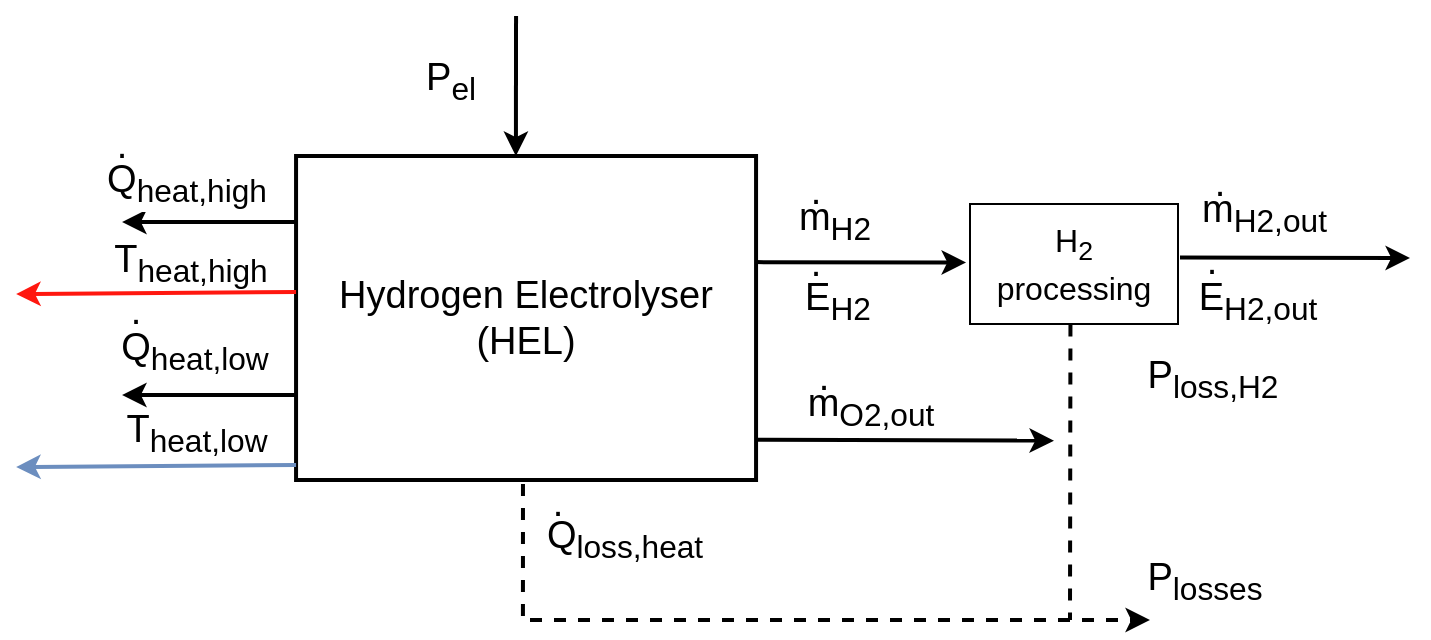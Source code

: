 <mxfile version="21.3.7" type="device">
  <diagram id="lZtMAotlkgFh4TRdy8GD" name="Seite-1">
    <mxGraphModel dx="675" dy="462" grid="0" gridSize="10" guides="1" tooltips="1" connect="1" arrows="1" fold="1" page="1" pageScale="1" pageWidth="827" pageHeight="1169" math="0" shadow="0">
      <root>
        <mxCell id="0" />
        <mxCell id="1" parent="0" />
        <mxCell id="0Lt53XmSsZHqnJwjP2_6-42" value="" style="endArrow=none;html=1;rounded=0;fontSize=19;strokeWidth=2;dashed=1;endFill=0;" parent="1" edge="1">
          <mxGeometry width="50" height="50" relative="1" as="geometry">
            <mxPoint x="366.5" y="428" as="sourcePoint" />
            <mxPoint x="366.47" y="518" as="targetPoint" />
          </mxGeometry>
        </mxCell>
        <mxCell id="0Lt53XmSsZHqnJwjP2_6-43" value="Q&lt;sub&gt;loss,heat&lt;/sub&gt;" style="edgeLabel;html=1;align=center;verticalAlign=middle;resizable=0;points=[];fontSize=19;" parent="0Lt53XmSsZHqnJwjP2_6-42" vertex="1" connectable="0">
          <mxGeometry x="-0.447" y="-1" relative="1" as="geometry">
            <mxPoint x="51" y="27" as="offset" />
          </mxGeometry>
        </mxCell>
        <mxCell id="edbJ2biws5o5_GoP5meb-9" value="P&lt;sub&gt;loss,H2&lt;/sub&gt;" style="edgeLabel;html=1;align=center;verticalAlign=middle;resizable=0;points=[];fontSize=19;" parent="0Lt53XmSsZHqnJwjP2_6-42" vertex="1" connectable="0">
          <mxGeometry x="-0.447" y="-1" relative="1" as="geometry">
            <mxPoint x="345" y="-53" as="offset" />
          </mxGeometry>
        </mxCell>
        <mxCell id="edbJ2biws5o5_GoP5meb-10" value="P&lt;sub&gt;losses&lt;/sub&gt;" style="edgeLabel;html=1;align=center;verticalAlign=middle;resizable=0;points=[];fontSize=19;" parent="0Lt53XmSsZHqnJwjP2_6-42" vertex="1" connectable="0">
          <mxGeometry x="-0.447" y="-1" relative="1" as="geometry">
            <mxPoint x="341" y="48" as="offset" />
          </mxGeometry>
        </mxCell>
        <mxCell id="0Lt53XmSsZHqnJwjP2_6-31" value="&lt;font style=&quot;font-size: 19px;&quot;&gt;Hydrogen Electrolyser (HEL)&lt;/font&gt;" style="rounded=0;whiteSpace=wrap;html=1;strokeWidth=2;fillColor=#FFFFFF;" parent="1" vertex="1">
          <mxGeometry x="253.03" y="288" width="230" height="162" as="geometry" />
        </mxCell>
        <mxCell id="0Lt53XmSsZHqnJwjP2_6-34" value="" style="endArrow=classic;html=1;rounded=0;fontSize=19;entryX=-0.009;entryY=0.171;entryDx=0;entryDy=0;entryPerimeter=0;strokeWidth=2;" parent="1" edge="1">
          <mxGeometry width="50" height="50" relative="1" as="geometry">
            <mxPoint x="363.02" y="218" as="sourcePoint" />
            <mxPoint x="362.95" y="288" as="targetPoint" />
          </mxGeometry>
        </mxCell>
        <mxCell id="0Lt53XmSsZHqnJwjP2_6-35" value="P&lt;sub&gt;el&lt;/sub&gt;" style="edgeLabel;html=1;align=center;verticalAlign=middle;resizable=0;points=[];fontSize=19;" parent="0Lt53XmSsZHqnJwjP2_6-34" vertex="1" connectable="0">
          <mxGeometry x="-0.447" y="-1" relative="1" as="geometry">
            <mxPoint x="-32" y="13" as="offset" />
          </mxGeometry>
        </mxCell>
        <mxCell id="0Lt53XmSsZHqnJwjP2_6-38" value="" style="endArrow=classic;html=1;rounded=0;fontSize=19;strokeWidth=2;" parent="1" edge="1">
          <mxGeometry width="50" height="50" relative="1" as="geometry">
            <mxPoint x="483.03" y="429.88" as="sourcePoint" />
            <mxPoint x="632" y="430.32" as="targetPoint" />
          </mxGeometry>
        </mxCell>
        <mxCell id="0Lt53XmSsZHqnJwjP2_6-39" value="m&lt;sub&gt;O2,out&lt;/sub&gt;" style="edgeLabel;html=1;align=center;verticalAlign=middle;resizable=0;points=[];fontSize=19;" parent="0Lt53XmSsZHqnJwjP2_6-38" vertex="1" connectable="0">
          <mxGeometry x="-0.447" y="-1" relative="1" as="geometry">
            <mxPoint x="16" y="-17" as="offset" />
          </mxGeometry>
        </mxCell>
        <mxCell id="0Lt53XmSsZHqnJwjP2_6-47" value="E&lt;sub&gt;H2&lt;/sub&gt;" style="text;html=1;strokeColor=none;fillColor=none;align=center;verticalAlign=middle;whiteSpace=wrap;rounded=0;fontSize=19;" parent="1" vertex="1">
          <mxGeometry x="494" y="346" width="60" height="30" as="geometry" />
        </mxCell>
        <mxCell id="0Lt53XmSsZHqnJwjP2_6-49" value=".&lt;br&gt;" style="text;html=1;strokeColor=none;fillColor=none;align=center;verticalAlign=middle;whiteSpace=wrap;rounded=0;fontSize=19;" parent="1" vertex="1">
          <mxGeometry x="136" y="268" width="60" height="30" as="geometry" />
        </mxCell>
        <mxCell id="0Lt53XmSsZHqnJwjP2_6-46" value="Q&lt;sub&gt;heat,high&lt;/sub&gt;" style="endArrow=classic;html=1;rounded=0;strokeColor=#000000;fontSize=19;strokeWidth=2;" parent="1" edge="1">
          <mxGeometry x="0.265" y="-19" width="50" height="50" relative="1" as="geometry">
            <mxPoint x="253.03" y="321" as="sourcePoint" />
            <mxPoint x="166.03" y="321" as="targetPoint" />
            <mxPoint as="offset" />
          </mxGeometry>
        </mxCell>
        <mxCell id="0Lt53XmSsZHqnJwjP2_6-52" value=".&lt;br&gt;" style="text;html=1;strokeColor=none;fillColor=none;align=center;verticalAlign=middle;whiteSpace=wrap;rounded=0;fontSize=19;" parent="1" vertex="1">
          <mxGeometry x="487" y="384" width="60" height="30" as="geometry" />
        </mxCell>
        <mxCell id="0Lt53XmSsZHqnJwjP2_6-55" value="" style="endArrow=classic;html=1;rounded=0;fontSize=19;strokeColor=#FF170F;strokeWidth=2;" parent="1" edge="1">
          <mxGeometry width="50" height="50" relative="1" as="geometry">
            <mxPoint x="253.03" y="356" as="sourcePoint" />
            <mxPoint x="113.07" y="357" as="targetPoint" />
          </mxGeometry>
        </mxCell>
        <mxCell id="0Lt53XmSsZHqnJwjP2_6-56" value="T&lt;sub&gt;heat,high&lt;/sub&gt;" style="edgeLabel;html=1;align=center;verticalAlign=middle;resizable=0;points=[];fontSize=19;labelBackgroundColor=none;" parent="0Lt53XmSsZHqnJwjP2_6-55" vertex="1" connectable="0">
          <mxGeometry x="-0.447" y="-1" relative="1" as="geometry">
            <mxPoint x="-15" y="-14" as="offset" />
          </mxGeometry>
        </mxCell>
        <mxCell id="0Lt53XmSsZHqnJwjP2_6-66" value=".&lt;br&gt;" style="text;html=1;strokeColor=none;fillColor=none;align=center;verticalAlign=middle;whiteSpace=wrap;rounded=0;fontSize=19;" parent="1" vertex="1">
          <mxGeometry x="354" y="447" width="60" height="30" as="geometry" />
        </mxCell>
        <mxCell id="9B9aA9WujrgHKCgmpcFo-12" value="&lt;font style=&quot;font-size: 19px;&quot;&gt;&lt;span style=&quot;color: rgb(0, 0, 0); font-family: Helvetica; font-style: normal; font-variant-ligatures: normal; font-variant-caps: normal; font-weight: 400; letter-spacing: normal; orphans: 2; text-align: center; text-indent: 0px; text-transform: none; widows: 2; word-spacing: 0px; -webkit-text-stroke-width: 0px; background-color: rgb(255, 255, 255); text-decoration-thickness: initial; text-decoration-style: initial; text-decoration-color: initial; float: none; display: inline !important;&quot;&gt;m&lt;/span&gt;&lt;sub style=&quot;color: rgb(0, 0, 0); font-family: Helvetica; font-style: normal; font-variant-ligatures: normal; font-variant-caps: normal; font-weight: 400; letter-spacing: normal; orphans: 2; text-align: center; text-indent: 0px; text-transform: none; widows: 2; word-spacing: 0px; -webkit-text-stroke-width: 0px; text-decoration-thickness: initial; text-decoration-style: initial; text-decoration-color: initial;&quot;&gt;H2,out&lt;/sub&gt;&lt;/font&gt;" style="text;whiteSpace=wrap;html=1;fontSize=19;verticalAlign=middle;" parent="1" vertex="1">
          <mxGeometry x="704" y="292" width="95" height="50" as="geometry" />
        </mxCell>
        <mxCell id="9B9aA9WujrgHKCgmpcFo-14" value="&lt;font color=&quot;#000000&quot;&gt;H&lt;sub&gt;2&lt;/sub&gt;&lt;br&gt;processing&lt;/font&gt;" style="rounded=0;whiteSpace=wrap;html=1;fontSize=16;fontColor=#FF4A4A;" parent="1" vertex="1">
          <mxGeometry x="590" y="312" width="104" height="60" as="geometry" />
        </mxCell>
        <mxCell id="9B9aA9WujrgHKCgmpcFo-17" value="&lt;font style=&quot;font-size: 19px;&quot;&gt;E&lt;sub&gt;H2,out&lt;/sub&gt;&lt;/font&gt;" style="text;html=1;strokeColor=none;fillColor=none;align=center;verticalAlign=middle;whiteSpace=wrap;rounded=0;fontSize=19;" parent="1" vertex="1">
          <mxGeometry x="704" y="346" width="60" height="30" as="geometry" />
        </mxCell>
        <mxCell id="9B9aA9WujrgHKCgmpcFo-24" value=".&lt;br&gt;" style="text;html=1;strokeColor=none;fillColor=none;align=center;verticalAlign=middle;whiteSpace=wrap;rounded=0;fontSize=19;" parent="1" vertex="1">
          <mxGeometry x="483.03" y="327" width="60" height="30" as="geometry" />
        </mxCell>
        <mxCell id="9B9aA9WujrgHKCgmpcFo-27" value="" style="endArrow=classic;html=1;rounded=0;fontSize=19;strokeWidth=2;" parent="1" edge="1">
          <mxGeometry width="50" height="50" relative="1" as="geometry">
            <mxPoint x="695.0" y="338.72" as="sourcePoint" />
            <mxPoint x="810" y="339" as="targetPoint" />
          </mxGeometry>
        </mxCell>
        <mxCell id="9B9aA9WujrgHKCgmpcFo-29" value=".&lt;br&gt;" style="text;html=1;strokeColor=none;fillColor=none;align=center;verticalAlign=middle;whiteSpace=wrap;rounded=0;fontSize=19;" parent="1" vertex="1">
          <mxGeometry x="681" y="326" width="60" height="30" as="geometry" />
        </mxCell>
        <mxCell id="9B9aA9WujrgHKCgmpcFo-30" value="" style="endArrow=none;html=1;rounded=0;strokeColor=#000000;strokeWidth=2;fontSize=16;exitX=0.483;exitY=1.004;exitDx=0;exitDy=0;dashed=1;exitPerimeter=0;endFill=0;" parent="1" source="9B9aA9WujrgHKCgmpcFo-14" edge="1">
          <mxGeometry width="50" height="50" relative="1" as="geometry">
            <mxPoint x="527" y="207" as="sourcePoint" />
            <mxPoint x="640" y="520" as="targetPoint" />
          </mxGeometry>
        </mxCell>
        <mxCell id="9B9aA9WujrgHKCgmpcFo-32" value="" style="endArrow=classic;html=1;rounded=0;fontSize=19;strokeWidth=2;entryX=-0.019;entryY=0.487;entryDx=0;entryDy=0;entryPerimeter=0;" parent="1" target="9B9aA9WujrgHKCgmpcFo-14" edge="1">
          <mxGeometry width="50" height="50" relative="1" as="geometry">
            <mxPoint x="483.03" y="341.06" as="sourcePoint" />
            <mxPoint x="580" y="360" as="targetPoint" />
          </mxGeometry>
        </mxCell>
        <mxCell id="9B9aA9WujrgHKCgmpcFo-33" value="m&lt;sub&gt;H2&lt;/sub&gt;" style="edgeLabel;html=1;align=center;verticalAlign=middle;resizable=0;points=[];fontSize=19;" parent="9B9aA9WujrgHKCgmpcFo-32" vertex="1" connectable="0">
          <mxGeometry x="-0.447" y="-1" relative="1" as="geometry">
            <mxPoint x="10" y="-21" as="offset" />
          </mxGeometry>
        </mxCell>
        <mxCell id="0Lt53XmSsZHqnJwjP2_6-51" value=".&lt;br&gt;" style="text;html=1;strokeColor=none;fillColor=none;align=center;verticalAlign=middle;whiteSpace=wrap;rounded=0;fontSize=19;" parent="1" vertex="1">
          <mxGeometry x="483.03" y="291" width="60" height="30" as="geometry" />
        </mxCell>
        <mxCell id="9B9aA9WujrgHKCgmpcFo-13" value=".&lt;br&gt;" style="text;html=1;strokeColor=none;fillColor=none;align=center;verticalAlign=middle;whiteSpace=wrap;rounded=0;fontSize=19;" parent="1" vertex="1">
          <mxGeometry x="685" y="287" width="60" height="30" as="geometry" />
        </mxCell>
        <mxCell id="edbJ2biws5o5_GoP5meb-2" value=".&lt;br&gt;" style="text;html=1;strokeColor=none;fillColor=none;align=center;verticalAlign=middle;whiteSpace=wrap;rounded=0;fontSize=19;" parent="1" vertex="1">
          <mxGeometry x="142" y="343" width="62" height="45" as="geometry" />
        </mxCell>
        <mxCell id="edbJ2biws5o5_GoP5meb-3" value="Q&lt;sub&gt;heat,low&lt;/sub&gt;" style="endArrow=classic;html=1;rounded=0;strokeColor=#000000;fontSize=19;strokeWidth=2;" parent="1" edge="1">
          <mxGeometry x="0.173" y="-22" width="50" height="50" relative="1" as="geometry">
            <mxPoint x="253.03" y="407.5" as="sourcePoint" />
            <mxPoint x="166.03" y="407.5" as="targetPoint" />
            <mxPoint as="offset" />
          </mxGeometry>
        </mxCell>
        <mxCell id="edbJ2biws5o5_GoP5meb-4" value="" style="endArrow=classic;html=1;rounded=0;fontSize=19;strokeColor=#6c8ebf;strokeWidth=2;fillColor=#dae8fc;" parent="1" edge="1">
          <mxGeometry width="50" height="50" relative="1" as="geometry">
            <mxPoint x="253.03" y="442.5" as="sourcePoint" />
            <mxPoint x="113.07" y="443.5" as="targetPoint" />
          </mxGeometry>
        </mxCell>
        <mxCell id="edbJ2biws5o5_GoP5meb-5" value="T&lt;sub&gt;heat,low&lt;/sub&gt;" style="edgeLabel;html=1;align=center;verticalAlign=middle;resizable=0;points=[];fontSize=19;labelBackgroundColor=none;" parent="edbJ2biws5o5_GoP5meb-4" vertex="1" connectable="0">
          <mxGeometry x="-0.447" y="-1" relative="1" as="geometry">
            <mxPoint x="-12" y="-15" as="offset" />
          </mxGeometry>
        </mxCell>
        <mxCell id="edbJ2biws5o5_GoP5meb-8" value="" style="endArrow=classic;dashed=1;html=1;strokeWidth=2;rounded=0;endFill=1;" parent="1" edge="1">
          <mxGeometry width="50" height="50" relative="1" as="geometry">
            <mxPoint x="370" y="520" as="sourcePoint" />
            <mxPoint x="680" y="520" as="targetPoint" />
          </mxGeometry>
        </mxCell>
      </root>
    </mxGraphModel>
  </diagram>
</mxfile>
